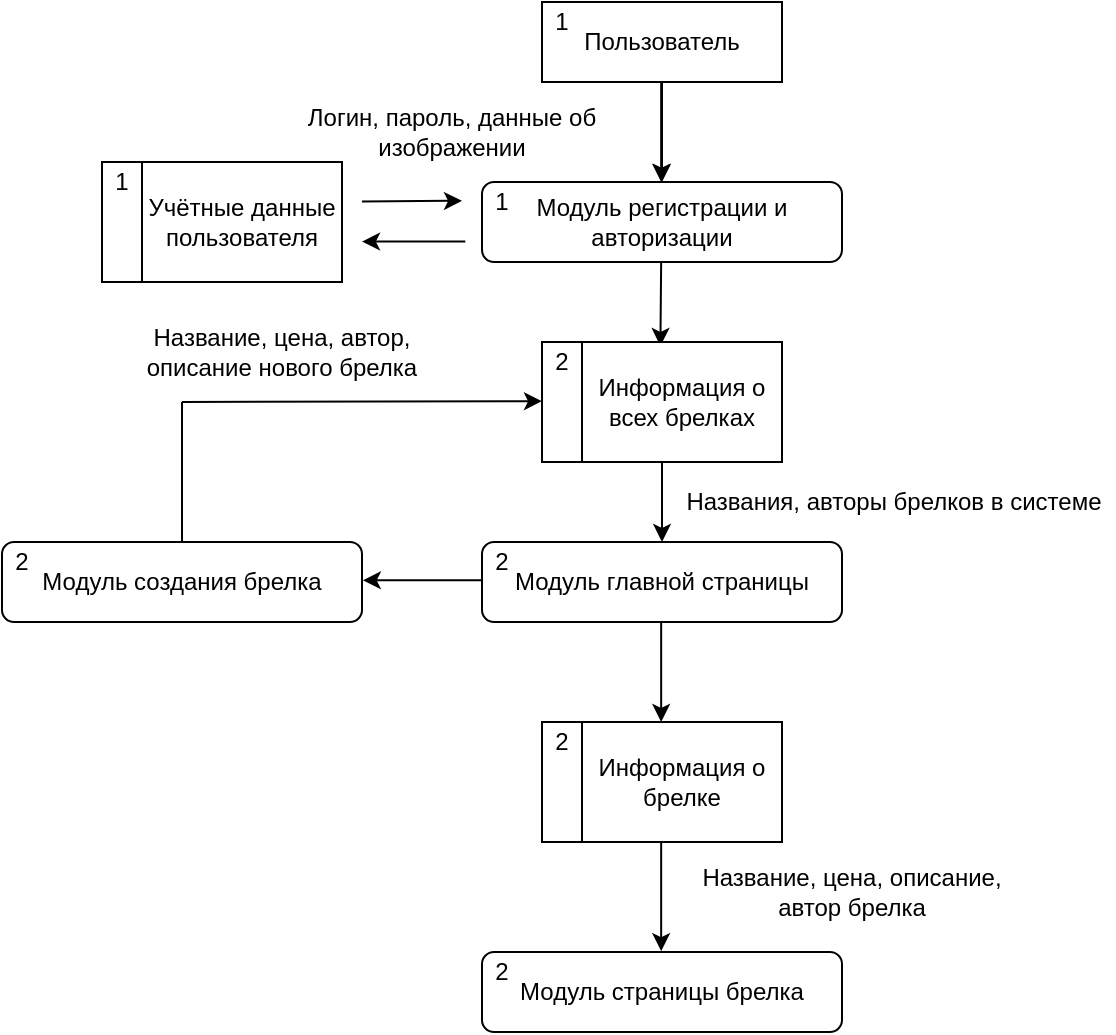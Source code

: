 <mxfile version="21.7.5" type="device">
  <diagram name="Страница — 1" id="-Fe1pLEjnER7sZWNkC8o">
    <mxGraphModel dx="1195" dy="658" grid="1" gridSize="10" guides="1" tooltips="1" connect="1" arrows="1" fold="1" page="1" pageScale="1" pageWidth="827" pageHeight="1169" math="0" shadow="0">
      <root>
        <mxCell id="0" />
        <mxCell id="1" parent="0" />
        <mxCell id="VLv3sZrL24dtJnoVhJ26-20" value="" style="edgeStyle=orthogonalEdgeStyle;rounded=0;orthogonalLoop=1;jettySize=auto;html=1;" edge="1" parent="1" source="VLv3sZrL24dtJnoVhJ26-1" target="VLv3sZrL24dtJnoVhJ26-2">
          <mxGeometry relative="1" as="geometry" />
        </mxCell>
        <mxCell id="VLv3sZrL24dtJnoVhJ26-1" value="Пользователь" style="rounded=0;whiteSpace=wrap;html=1;" vertex="1" parent="1">
          <mxGeometry x="360" y="80" width="120" height="40" as="geometry" />
        </mxCell>
        <mxCell id="VLv3sZrL24dtJnoVhJ26-2" value="Модуль регистрации и авторизации" style="rounded=1;whiteSpace=wrap;html=1;" vertex="1" parent="1">
          <mxGeometry x="330" y="170" width="180" height="40" as="geometry" />
        </mxCell>
        <mxCell id="VLv3sZrL24dtJnoVhJ26-4" value="1" style="text;html=1;strokeColor=none;fillColor=none;align=center;verticalAlign=middle;whiteSpace=wrap;rounded=0;" vertex="1" parent="1">
          <mxGeometry x="360" y="80" width="20" height="20" as="geometry" />
        </mxCell>
        <mxCell id="VLv3sZrL24dtJnoVhJ26-5" value="1" style="text;html=1;strokeColor=none;fillColor=none;align=center;verticalAlign=middle;whiteSpace=wrap;rounded=0;" vertex="1" parent="1">
          <mxGeometry x="330" y="170" width="20" height="20" as="geometry" />
        </mxCell>
        <mxCell id="VLv3sZrL24dtJnoVhJ26-9" value="" style="endArrow=classic;html=1;rounded=0;exitX=0.389;exitY=-0.012;exitDx=0;exitDy=0;exitPerimeter=0;" edge="1" parent="1">
          <mxGeometry width="50" height="50" relative="1" as="geometry">
            <mxPoint x="419.58" y="120.0" as="sourcePoint" />
            <mxPoint x="419.58" y="170.0" as="targetPoint" />
          </mxGeometry>
        </mxCell>
        <mxCell id="VLv3sZrL24dtJnoVhJ26-16" value="" style="group" vertex="1" connectable="0" parent="1">
          <mxGeometry x="140" y="160" width="120" height="60" as="geometry" />
        </mxCell>
        <mxCell id="VLv3sZrL24dtJnoVhJ26-12" value="" style="rounded=0;whiteSpace=wrap;html=1;" vertex="1" parent="VLv3sZrL24dtJnoVhJ26-16">
          <mxGeometry width="120" height="60" as="geometry" />
        </mxCell>
        <mxCell id="VLv3sZrL24dtJnoVhJ26-14" value="" style="endArrow=none;html=1;rounded=0;" edge="1" parent="VLv3sZrL24dtJnoVhJ26-16">
          <mxGeometry width="50" height="50" relative="1" as="geometry">
            <mxPoint x="20" y="60" as="sourcePoint" />
            <mxPoint x="20" as="targetPoint" />
          </mxGeometry>
        </mxCell>
        <mxCell id="VLv3sZrL24dtJnoVhJ26-15" value="1" style="text;html=1;strokeColor=none;fillColor=none;align=center;verticalAlign=middle;whiteSpace=wrap;rounded=0;" vertex="1" parent="VLv3sZrL24dtJnoVhJ26-16">
          <mxGeometry width="20" height="20" as="geometry" />
        </mxCell>
        <mxCell id="VLv3sZrL24dtJnoVhJ26-17" value="Учётные данные пользователя" style="text;html=1;strokeColor=none;fillColor=none;align=center;verticalAlign=middle;whiteSpace=wrap;rounded=0;" vertex="1" parent="VLv3sZrL24dtJnoVhJ26-16">
          <mxGeometry x="20" width="100" height="60" as="geometry" />
        </mxCell>
        <mxCell id="VLv3sZrL24dtJnoVhJ26-21" value="" style="endArrow=classic;html=1;rounded=0;exitX=0.389;exitY=-0.012;exitDx=0;exitDy=0;exitPerimeter=0;" edge="1" parent="1">
          <mxGeometry width="50" height="50" relative="1" as="geometry">
            <mxPoint x="321.667" y="199.79" as="sourcePoint" />
            <mxPoint x="270" y="199.79" as="targetPoint" />
          </mxGeometry>
        </mxCell>
        <mxCell id="VLv3sZrL24dtJnoVhJ26-22" value="" style="endArrow=classic;html=1;rounded=0;" edge="1" parent="1">
          <mxGeometry width="50" height="50" relative="1" as="geometry">
            <mxPoint x="270" y="179.79" as="sourcePoint" />
            <mxPoint x="320" y="179.37" as="targetPoint" />
          </mxGeometry>
        </mxCell>
        <mxCell id="VLv3sZrL24dtJnoVhJ26-23" value="Модуль главной страницы" style="rounded=1;whiteSpace=wrap;html=1;" vertex="1" parent="1">
          <mxGeometry x="330" y="350" width="180" height="40" as="geometry" />
        </mxCell>
        <mxCell id="VLv3sZrL24dtJnoVhJ26-24" value="" style="endArrow=classic;html=1;rounded=0;exitX=0.389;exitY=-0.012;exitDx=0;exitDy=0;exitPerimeter=0;entryX=0.392;entryY=0.033;entryDx=0;entryDy=0;entryPerimeter=0;" edge="1" parent="1" target="VLv3sZrL24dtJnoVhJ26-30">
          <mxGeometry width="50" height="50" relative="1" as="geometry">
            <mxPoint x="419.58" y="210.0" as="sourcePoint" />
            <mxPoint x="420" y="270" as="targetPoint" />
          </mxGeometry>
        </mxCell>
        <mxCell id="VLv3sZrL24dtJnoVhJ26-26" value="" style="group" vertex="1" connectable="0" parent="1">
          <mxGeometry x="360" y="250" width="120" height="60" as="geometry" />
        </mxCell>
        <mxCell id="VLv3sZrL24dtJnoVhJ26-27" value="" style="rounded=0;whiteSpace=wrap;html=1;" vertex="1" parent="VLv3sZrL24dtJnoVhJ26-26">
          <mxGeometry width="120" height="60" as="geometry" />
        </mxCell>
        <mxCell id="VLv3sZrL24dtJnoVhJ26-28" value="" style="endArrow=none;html=1;rounded=0;" edge="1" parent="VLv3sZrL24dtJnoVhJ26-26">
          <mxGeometry width="50" height="50" relative="1" as="geometry">
            <mxPoint x="20" y="60" as="sourcePoint" />
            <mxPoint x="20" as="targetPoint" />
          </mxGeometry>
        </mxCell>
        <mxCell id="VLv3sZrL24dtJnoVhJ26-29" value="2" style="text;html=1;strokeColor=none;fillColor=none;align=center;verticalAlign=middle;whiteSpace=wrap;rounded=0;" vertex="1" parent="VLv3sZrL24dtJnoVhJ26-26">
          <mxGeometry width="20" height="20" as="geometry" />
        </mxCell>
        <mxCell id="VLv3sZrL24dtJnoVhJ26-30" value="Информация о всех брелках" style="text;html=1;strokeColor=none;fillColor=none;align=center;verticalAlign=middle;whiteSpace=wrap;rounded=0;" vertex="1" parent="VLv3sZrL24dtJnoVhJ26-26">
          <mxGeometry x="20" width="100" height="60" as="geometry" />
        </mxCell>
        <mxCell id="VLv3sZrL24dtJnoVhJ26-32" value="" style="endArrow=classic;html=1;rounded=0;" edge="1" parent="1">
          <mxGeometry width="50" height="50" relative="1" as="geometry">
            <mxPoint x="420" y="310" as="sourcePoint" />
            <mxPoint x="420" y="350" as="targetPoint" />
          </mxGeometry>
        </mxCell>
        <mxCell id="VLv3sZrL24dtJnoVhJ26-35" value="" style="endArrow=classic;html=1;rounded=0;exitX=0.389;exitY=-0.012;exitDx=0;exitDy=0;exitPerimeter=0;" edge="1" parent="1">
          <mxGeometry width="50" height="50" relative="1" as="geometry">
            <mxPoint x="419.58" y="390.0" as="sourcePoint" />
            <mxPoint x="419.58" y="440" as="targetPoint" />
          </mxGeometry>
        </mxCell>
        <mxCell id="VLv3sZrL24dtJnoVhJ26-42" value="Модуль страницы брелка" style="rounded=1;whiteSpace=wrap;html=1;" vertex="1" parent="1">
          <mxGeometry x="330" y="555" width="180" height="40" as="geometry" />
        </mxCell>
        <mxCell id="VLv3sZrL24dtJnoVhJ26-43" value="" style="group" vertex="1" connectable="0" parent="1">
          <mxGeometry x="360" y="440" width="120" height="60" as="geometry" />
        </mxCell>
        <mxCell id="VLv3sZrL24dtJnoVhJ26-44" value="" style="rounded=0;whiteSpace=wrap;html=1;" vertex="1" parent="VLv3sZrL24dtJnoVhJ26-43">
          <mxGeometry width="120" height="60" as="geometry" />
        </mxCell>
        <mxCell id="VLv3sZrL24dtJnoVhJ26-45" value="" style="endArrow=none;html=1;rounded=0;" edge="1" parent="VLv3sZrL24dtJnoVhJ26-43">
          <mxGeometry width="50" height="50" relative="1" as="geometry">
            <mxPoint x="20" y="60" as="sourcePoint" />
            <mxPoint x="20" as="targetPoint" />
          </mxGeometry>
        </mxCell>
        <mxCell id="VLv3sZrL24dtJnoVhJ26-46" value="2" style="text;html=1;strokeColor=none;fillColor=none;align=center;verticalAlign=middle;whiteSpace=wrap;rounded=0;" vertex="1" parent="VLv3sZrL24dtJnoVhJ26-43">
          <mxGeometry width="20" height="20" as="geometry" />
        </mxCell>
        <mxCell id="VLv3sZrL24dtJnoVhJ26-47" value="Информация о брелке" style="text;html=1;strokeColor=none;fillColor=none;align=center;verticalAlign=middle;whiteSpace=wrap;rounded=0;" vertex="1" parent="VLv3sZrL24dtJnoVhJ26-43">
          <mxGeometry x="20" width="100" height="60" as="geometry" />
        </mxCell>
        <mxCell id="VLv3sZrL24dtJnoVhJ26-53" value="" style="endArrow=classic;html=1;rounded=0;" edge="1" parent="1">
          <mxGeometry width="50" height="50" relative="1" as="geometry">
            <mxPoint x="419.58" y="500" as="sourcePoint" />
            <mxPoint x="419.58" y="554.58" as="targetPoint" />
          </mxGeometry>
        </mxCell>
        <mxCell id="VLv3sZrL24dtJnoVhJ26-55" value="2" style="text;html=1;strokeColor=none;fillColor=none;align=center;verticalAlign=middle;whiteSpace=wrap;rounded=0;" vertex="1" parent="1">
          <mxGeometry x="330" y="350" width="20" height="20" as="geometry" />
        </mxCell>
        <mxCell id="VLv3sZrL24dtJnoVhJ26-61" value="2" style="text;html=1;strokeColor=none;fillColor=none;align=center;verticalAlign=middle;whiteSpace=wrap;rounded=0;" vertex="1" parent="1">
          <mxGeometry x="330" y="555" width="20" height="20" as="geometry" />
        </mxCell>
        <mxCell id="VLv3sZrL24dtJnoVhJ26-63" value="Логин, пароль, данные об изображении" style="text;html=1;strokeColor=none;fillColor=none;align=center;verticalAlign=middle;whiteSpace=wrap;rounded=0;" vertex="1" parent="1">
          <mxGeometry x="230" y="130" width="170" height="30" as="geometry" />
        </mxCell>
        <mxCell id="VLv3sZrL24dtJnoVhJ26-64" value="Названия, авторы брелков в системе" style="text;html=1;strokeColor=none;fillColor=none;align=center;verticalAlign=middle;whiteSpace=wrap;rounded=0;" vertex="1" parent="1">
          <mxGeometry x="426" y="315" width="220" height="30" as="geometry" />
        </mxCell>
        <mxCell id="VLv3sZrL24dtJnoVhJ26-66" value="Название, цена, описание, автор брелка" style="text;html=1;strokeColor=none;fillColor=none;align=center;verticalAlign=middle;whiteSpace=wrap;rounded=0;" vertex="1" parent="1">
          <mxGeometry x="430" y="510" width="170" height="30" as="geometry" />
        </mxCell>
        <mxCell id="VLv3sZrL24dtJnoVhJ26-73" value="Модуль создания брелка" style="rounded=1;whiteSpace=wrap;html=1;" vertex="1" parent="1">
          <mxGeometry x="90" y="350" width="180" height="40" as="geometry" />
        </mxCell>
        <mxCell id="VLv3sZrL24dtJnoVhJ26-74" value="" style="endArrow=classic;html=1;rounded=0;" edge="1" parent="1">
          <mxGeometry width="50" height="50" relative="1" as="geometry">
            <mxPoint x="330" y="369.17" as="sourcePoint" />
            <mxPoint x="270.42" y="369.17" as="targetPoint" />
          </mxGeometry>
        </mxCell>
        <mxCell id="VLv3sZrL24dtJnoVhJ26-75" value="" style="endArrow=classic;html=1;rounded=0;" edge="1" parent="1">
          <mxGeometry width="50" height="50" relative="1" as="geometry">
            <mxPoint x="180" y="280" as="sourcePoint" />
            <mxPoint x="360" y="279.58" as="targetPoint" />
          </mxGeometry>
        </mxCell>
        <mxCell id="VLv3sZrL24dtJnoVhJ26-76" value="" style="endArrow=none;html=1;rounded=0;" edge="1" parent="1">
          <mxGeometry width="50" height="50" relative="1" as="geometry">
            <mxPoint x="180" y="350" as="sourcePoint" />
            <mxPoint x="180" y="280" as="targetPoint" />
          </mxGeometry>
        </mxCell>
        <mxCell id="VLv3sZrL24dtJnoVhJ26-77" value="Название, цена, автор, описание нового брелка" style="text;html=1;strokeColor=none;fillColor=none;align=center;verticalAlign=middle;whiteSpace=wrap;rounded=0;" vertex="1" parent="1">
          <mxGeometry x="140" y="240" width="180" height="30" as="geometry" />
        </mxCell>
        <mxCell id="VLv3sZrL24dtJnoVhJ26-78" value="2" style="text;html=1;strokeColor=none;fillColor=none;align=center;verticalAlign=middle;whiteSpace=wrap;rounded=0;" vertex="1" parent="1">
          <mxGeometry x="90" y="350" width="20" height="20" as="geometry" />
        </mxCell>
      </root>
    </mxGraphModel>
  </diagram>
</mxfile>
